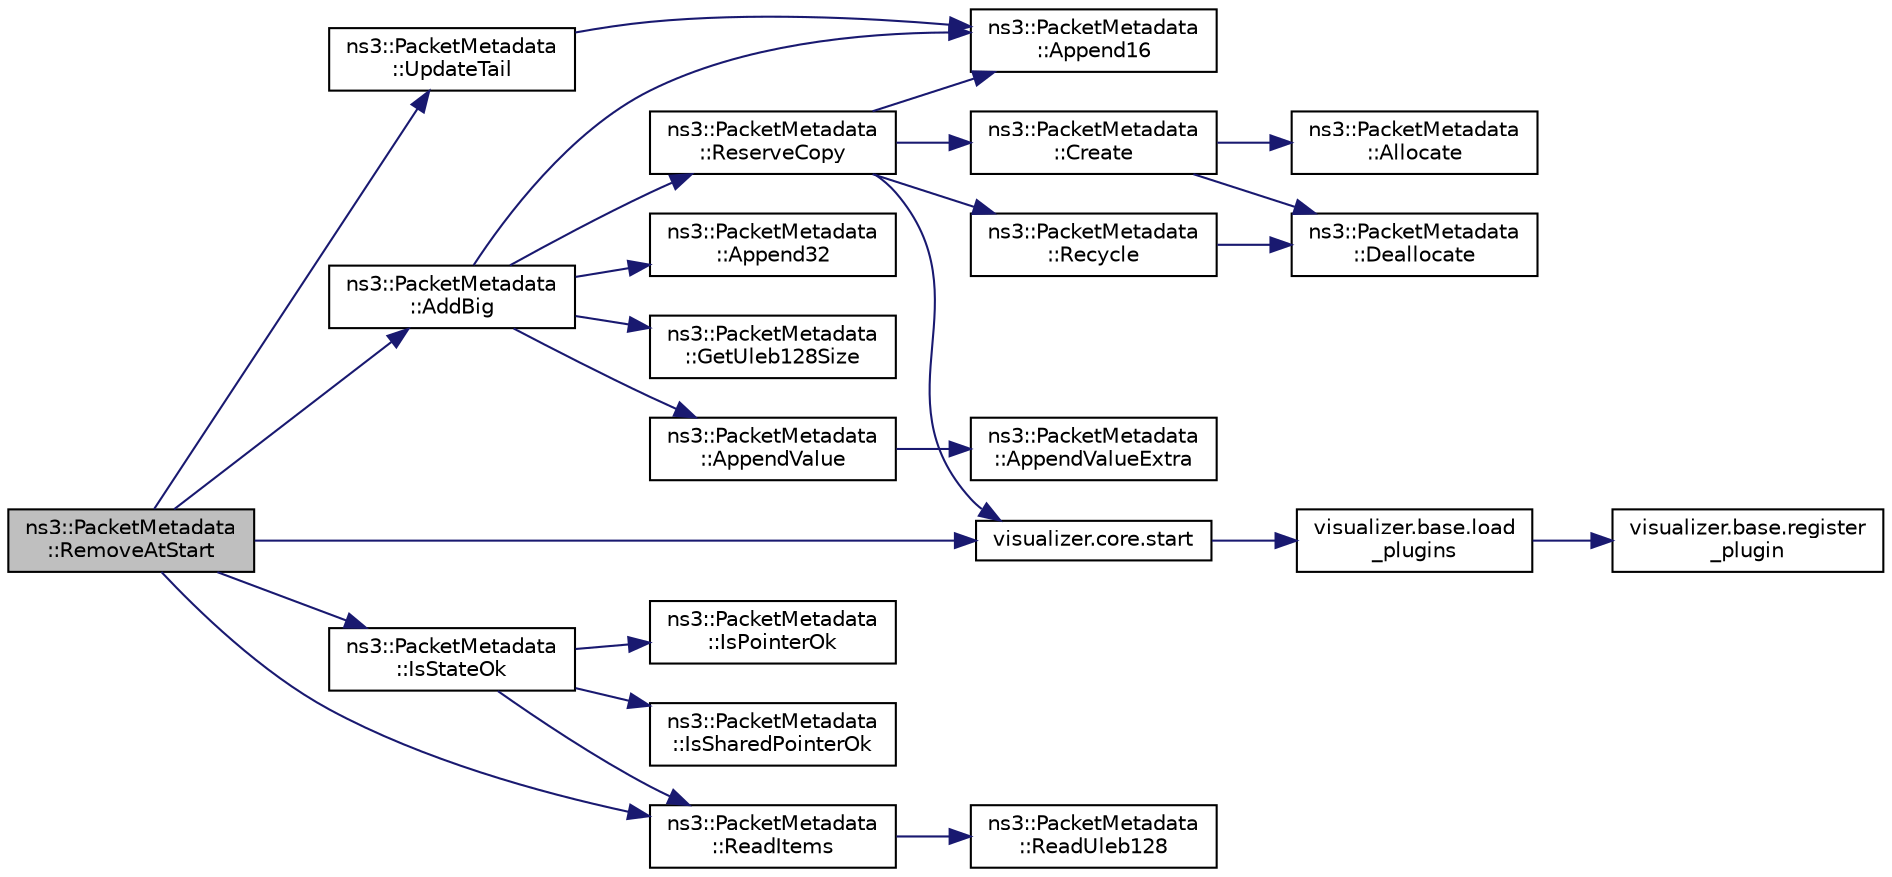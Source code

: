 digraph "ns3::PacketMetadata::RemoveAtStart"
{
 // LATEX_PDF_SIZE
  edge [fontname="Helvetica",fontsize="10",labelfontname="Helvetica",labelfontsize="10"];
  node [fontname="Helvetica",fontsize="10",shape=record];
  rankdir="LR";
  Node1 [label="ns3::PacketMetadata\l::RemoveAtStart",height=0.2,width=0.4,color="black", fillcolor="grey75", style="filled", fontcolor="black",tooltip="Remove a chunk of metadata at the metadata start."];
  Node1 -> Node2 [color="midnightblue",fontsize="10",style="solid",fontname="Helvetica"];
  Node2 [label="ns3::PacketMetadata\l::AddBig",height=0.2,width=0.4,color="black", fillcolor="white", style="filled",URL="$classns3_1_1_packet_metadata.html#ae89a0bf5e3dcd624bd37bc8ca67544da",tooltip="Add a \"Big\" Item (a SmallItem plus an ExtraItem)"];
  Node2 -> Node3 [color="midnightblue",fontsize="10",style="solid",fontname="Helvetica"];
  Node3 [label="ns3::PacketMetadata\l::Append16",height=0.2,width=0.4,color="black", fillcolor="white", style="filled",URL="$classns3_1_1_packet_metadata.html#ab80adc9c544b0f087715acf15e255707",tooltip="Append a 16-bit value to the buffer."];
  Node2 -> Node4 [color="midnightblue",fontsize="10",style="solid",fontname="Helvetica"];
  Node4 [label="ns3::PacketMetadata\l::Append32",height=0.2,width=0.4,color="black", fillcolor="white", style="filled",URL="$classns3_1_1_packet_metadata.html#a254b3766510c9b38a2ad0bec6d973f15",tooltip="Append a 32-bit value to the buffer."];
  Node2 -> Node5 [color="midnightblue",fontsize="10",style="solid",fontname="Helvetica"];
  Node5 [label="ns3::PacketMetadata\l::AppendValue",height=0.2,width=0.4,color="black", fillcolor="white", style="filled",URL="$classns3_1_1_packet_metadata.html#a48151488856a00fc7325c3e761b19b97",tooltip="Append a value to the buffer."];
  Node5 -> Node6 [color="midnightblue",fontsize="10",style="solid",fontname="Helvetica"];
  Node6 [label="ns3::PacketMetadata\l::AppendValueExtra",height=0.2,width=0.4,color="black", fillcolor="white", style="filled",URL="$classns3_1_1_packet_metadata.html#a1cac4e4c0f975898b39dc0a8cd7fd4d0",tooltip="Append a value to the buffer - extra."];
  Node2 -> Node7 [color="midnightblue",fontsize="10",style="solid",fontname="Helvetica"];
  Node7 [label="ns3::PacketMetadata\l::GetUleb128Size",height=0.2,width=0.4,color="black", fillcolor="white", style="filled",URL="$classns3_1_1_packet_metadata.html#aadb44e72f1c8b867ae9979973af3c075",tooltip="Get the ULEB128 (Unsigned Little Endian Base 128) size."];
  Node2 -> Node8 [color="midnightblue",fontsize="10",style="solid",fontname="Helvetica"];
  Node8 [label="ns3::PacketMetadata\l::ReserveCopy",height=0.2,width=0.4,color="black", fillcolor="white", style="filled",URL="$classns3_1_1_packet_metadata.html#a18a4039a86f4c212742f6359849ddfd6",tooltip="Reserve space and make a metadata copy."];
  Node8 -> Node3 [color="midnightblue",fontsize="10",style="solid",fontname="Helvetica"];
  Node8 -> Node9 [color="midnightblue",fontsize="10",style="solid",fontname="Helvetica"];
  Node9 [label="ns3::PacketMetadata\l::Create",height=0.2,width=0.4,color="black", fillcolor="white", style="filled",URL="$classns3_1_1_packet_metadata.html#a94be0cf01bdfdf5dda7ae0afc475dc2a",tooltip="Create a buffer data storage."];
  Node9 -> Node10 [color="midnightblue",fontsize="10",style="solid",fontname="Helvetica"];
  Node10 [label="ns3::PacketMetadata\l::Allocate",height=0.2,width=0.4,color="black", fillcolor="white", style="filled",URL="$classns3_1_1_packet_metadata.html#a5cb8aff27ae7a4b60c0bc1a743e1cc8a",tooltip="Allocate a buffer data storage."];
  Node9 -> Node11 [color="midnightblue",fontsize="10",style="solid",fontname="Helvetica"];
  Node11 [label="ns3::PacketMetadata\l::Deallocate",height=0.2,width=0.4,color="black", fillcolor="white", style="filled",URL="$classns3_1_1_packet_metadata.html#a5284ea0e3b7e0e272ca521cb976431b7",tooltip="Deallocate the buffer memory."];
  Node8 -> Node12 [color="midnightblue",fontsize="10",style="solid",fontname="Helvetica"];
  Node12 [label="ns3::PacketMetadata\l::Recycle",height=0.2,width=0.4,color="black", fillcolor="white", style="filled",URL="$classns3_1_1_packet_metadata.html#ae4bff0e3145f955d12e75531b0be6b7f",tooltip="Recycle the buffer memory."];
  Node12 -> Node11 [color="midnightblue",fontsize="10",style="solid",fontname="Helvetica"];
  Node8 -> Node13 [color="midnightblue",fontsize="10",style="solid",fontname="Helvetica"];
  Node13 [label="visualizer.core.start",height=0.2,width=0.4,color="black", fillcolor="white", style="filled",URL="$namespacevisualizer_1_1core.html#a2a35e5d8a34af358b508dac8635754e0",tooltip=" "];
  Node13 -> Node14 [color="midnightblue",fontsize="10",style="solid",fontname="Helvetica"];
  Node14 [label="visualizer.base.load\l_plugins",height=0.2,width=0.4,color="black", fillcolor="white", style="filled",URL="$namespacevisualizer_1_1base.html#ad171497a5ff1afe0a73bedaebf35448f",tooltip=" "];
  Node14 -> Node15 [color="midnightblue",fontsize="10",style="solid",fontname="Helvetica"];
  Node15 [label="visualizer.base.register\l_plugin",height=0.2,width=0.4,color="black", fillcolor="white", style="filled",URL="$namespacevisualizer_1_1base.html#a6b0ffcff1e17ec4027496f50177e5b9e",tooltip=" "];
  Node1 -> Node16 [color="midnightblue",fontsize="10",style="solid",fontname="Helvetica"];
  Node16 [label="ns3::PacketMetadata\l::IsStateOk",height=0.2,width=0.4,color="black", fillcolor="white", style="filled",URL="$classns3_1_1_packet_metadata.html#a547dc7d09f1b2d41a28445a91c2fcf37",tooltip="Check if the metadata state is ok."];
  Node16 -> Node17 [color="midnightblue",fontsize="10",style="solid",fontname="Helvetica"];
  Node17 [label="ns3::PacketMetadata\l::IsPointerOk",height=0.2,width=0.4,color="black", fillcolor="white", style="filled",URL="$classns3_1_1_packet_metadata.html#ac6fcebd163b3655b041476c3277102c1",tooltip="Check if the position is valid."];
  Node16 -> Node18 [color="midnightblue",fontsize="10",style="solid",fontname="Helvetica"];
  Node18 [label="ns3::PacketMetadata\l::IsSharedPointerOk",height=0.2,width=0.4,color="black", fillcolor="white", style="filled",URL="$classns3_1_1_packet_metadata.html#ac9e6db729cae99e9755981de02f3ffa0",tooltip="Check if the position is valid."];
  Node16 -> Node19 [color="midnightblue",fontsize="10",style="solid",fontname="Helvetica"];
  Node19 [label="ns3::PacketMetadata\l::ReadItems",height=0.2,width=0.4,color="black", fillcolor="white", style="filled",URL="$classns3_1_1_packet_metadata.html#a7fe144386274167b6aac05ac0a0cdf6f",tooltip="Read items."];
  Node19 -> Node20 [color="midnightblue",fontsize="10",style="solid",fontname="Helvetica"];
  Node20 [label="ns3::PacketMetadata\l::ReadUleb128",height=0.2,width=0.4,color="black", fillcolor="white", style="filled",URL="$classns3_1_1_packet_metadata.html#a7378e5fe71fcefd939f19c1669e54c79",tooltip="Read a ULEB128 (Unsigned Little Endian Base 128) coded number."];
  Node1 -> Node19 [color="midnightblue",fontsize="10",style="solid",fontname="Helvetica"];
  Node1 -> Node13 [color="midnightblue",fontsize="10",style="solid",fontname="Helvetica"];
  Node1 -> Node21 [color="midnightblue",fontsize="10",style="solid",fontname="Helvetica"];
  Node21 [label="ns3::PacketMetadata\l::UpdateTail",height=0.2,width=0.4,color="black", fillcolor="white", style="filled",URL="$classns3_1_1_packet_metadata.html#ad975bb9c1c0a6875ccc2309f071c5b55",tooltip="Update the tail."];
  Node21 -> Node3 [color="midnightblue",fontsize="10",style="solid",fontname="Helvetica"];
}

